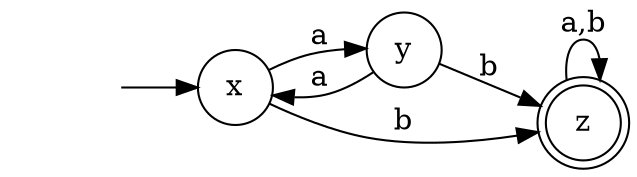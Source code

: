 digraph {
  rankdir=LR;
  
  s [label="" shape=none]
  q0 [label="x" shape=circle]
  q1 [label="y" shape=circle]
  q2 [label="z" shape=doublecircle]
  
  s -> q0
  q0 -> q1 [label="a"]
  q1 -> q0 [label="a"]
  q0 -> q2 [label="b"]
  q1 -> q2 [label="b"]
  q2 -> q2 [label="a,b"]
}
